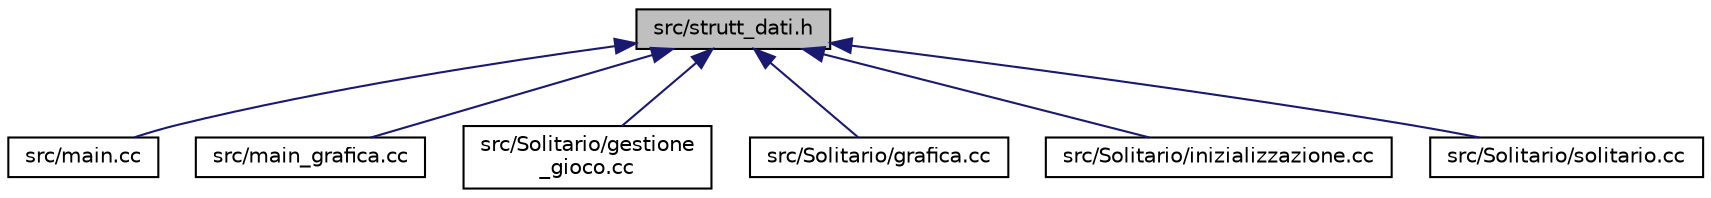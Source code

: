 digraph "src/strutt_dati.h"
{
  edge [fontname="Helvetica",fontsize="10",labelfontname="Helvetica",labelfontsize="10"];
  node [fontname="Helvetica",fontsize="10",shape=record];
  Node1 [label="src/strutt_dati.h",height=0.2,width=0.4,color="black", fillcolor="grey75", style="filled", fontcolor="black"];
  Node1 -> Node2 [dir="back",color="midnightblue",fontsize="10",style="solid",fontname="Helvetica"];
  Node2 [label="src/main.cc",height=0.2,width=0.4,color="black", fillcolor="white", style="filled",URL="$main_8cc.html",tooltip="File contenente la funzione main. "];
  Node1 -> Node3 [dir="back",color="midnightblue",fontsize="10",style="solid",fontname="Helvetica"];
  Node3 [label="src/main_grafica.cc",height=0.2,width=0.4,color="black", fillcolor="white", style="filled",URL="$main__grafica_8cc.html",tooltip="File di supporto per la grafica e l&#39;inizializzazione del main. "];
  Node1 -> Node4 [dir="back",color="midnightblue",fontsize="10",style="solid",fontname="Helvetica"];
  Node4 [label="src/Solitario/gestione\l_gioco.cc",height=0.2,width=0.4,color="black", fillcolor="white", style="filled",URL="$gestione__gioco_8cc.html"];
  Node1 -> Node5 [dir="back",color="midnightblue",fontsize="10",style="solid",fontname="Helvetica"];
  Node5 [label="src/Solitario/grafica.cc",height=0.2,width=0.4,color="black", fillcolor="white", style="filled",URL="$grafica_8cc.html"];
  Node1 -> Node6 [dir="back",color="midnightblue",fontsize="10",style="solid",fontname="Helvetica"];
  Node6 [label="src/Solitario/inizializzazione.cc",height=0.2,width=0.4,color="black", fillcolor="white", style="filled",URL="$inizializzazione_8cc.html"];
  Node1 -> Node7 [dir="back",color="midnightblue",fontsize="10",style="solid",fontname="Helvetica"];
  Node7 [label="src/Solitario/solitario.cc",height=0.2,width=0.4,color="black", fillcolor="white", style="filled",URL="$solitario_8cc.html"];
}
